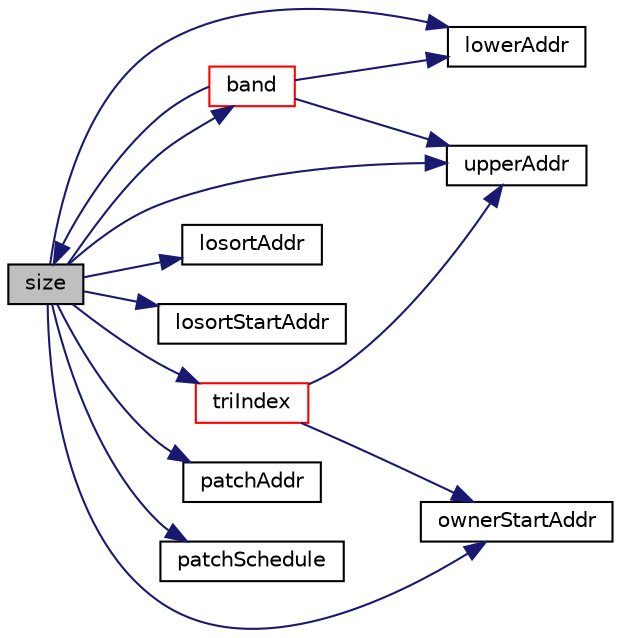 digraph "size"
{
  bgcolor="transparent";
  edge [fontname="Helvetica",fontsize="10",labelfontname="Helvetica",labelfontsize="10"];
  node [fontname="Helvetica",fontsize="10",shape=record];
  rankdir="LR";
  Node1 [label="size",height=0.2,width=0.4,color="black", fillcolor="grey75", style="filled", fontcolor="black"];
  Node1 -> Node2 [color="midnightblue",fontsize="10",style="solid",fontname="Helvetica"];
  Node2 [label="band",height=0.2,width=0.4,color="red",URL="$a01277.html#ad35bff822b69b171a59d1151a5f89ae1",tooltip="Calculate bandwidth and profile of addressing. "];
  Node2 -> Node3 [color="midnightblue",fontsize="10",style="solid",fontname="Helvetica"];
  Node3 [label="lowerAddr",height=0.2,width=0.4,color="black",URL="$a01277.html#af11f44951a37815ca736db386ad1c33e",tooltip="Return lower addressing. "];
  Node2 -> Node4 [color="midnightblue",fontsize="10",style="solid",fontname="Helvetica"];
  Node4 [label="upperAddr",height=0.2,width=0.4,color="black",URL="$a01277.html#ae0eccad377069f19cbad2b04b06a21b0",tooltip="Return upper addressing. "];
  Node2 -> Node1 [color="midnightblue",fontsize="10",style="solid",fontname="Helvetica"];
  Node1 -> Node5 [color="midnightblue",fontsize="10",style="solid",fontname="Helvetica"];
  Node5 [label="losortAddr",height=0.2,width=0.4,color="black",URL="$a01277.html#a64abaeb3b40247051ccc91e334f760fe",tooltip="Return losort addressing. "];
  Node1 -> Node6 [color="midnightblue",fontsize="10",style="solid",fontname="Helvetica"];
  Node6 [label="losortStartAddr",height=0.2,width=0.4,color="black",URL="$a01277.html#a891aaab405a95b1c66364ce0df480f80",tooltip="Return losort start addressing. "];
  Node1 -> Node3 [color="midnightblue",fontsize="10",style="solid",fontname="Helvetica"];
  Node1 -> Node7 [color="midnightblue",fontsize="10",style="solid",fontname="Helvetica"];
  Node7 [label="ownerStartAddr",height=0.2,width=0.4,color="black",URL="$a01277.html#a78f753eeb016d1137aebf17931dcbcc0",tooltip="Return owner start addressing. "];
  Node1 -> Node8 [color="midnightblue",fontsize="10",style="solid",fontname="Helvetica"];
  Node8 [label="patchAddr",height=0.2,width=0.4,color="black",URL="$a01277.html#a2eaa61a663047ffa297457515bde5553",tooltip="Return patch to internal addressing given patch number. "];
  Node1 -> Node9 [color="midnightblue",fontsize="10",style="solid",fontname="Helvetica"];
  Node9 [label="patchSchedule",height=0.2,width=0.4,color="black",URL="$a01277.html#a2f468d27423a110360414404f4c0cf9a"];
  Node1 -> Node10 [color="midnightblue",fontsize="10",style="solid",fontname="Helvetica"];
  Node10 [label="triIndex",height=0.2,width=0.4,color="red",URL="$a01277.html#a8812270ff6941f3d983e61f9f62f42ed",tooltip="Return off-diagonal index given owner and neighbour label. "];
  Node10 -> Node7 [color="midnightblue",fontsize="10",style="solid",fontname="Helvetica"];
  Node10 -> Node4 [color="midnightblue",fontsize="10",style="solid",fontname="Helvetica"];
  Node1 -> Node4 [color="midnightblue",fontsize="10",style="solid",fontname="Helvetica"];
}
